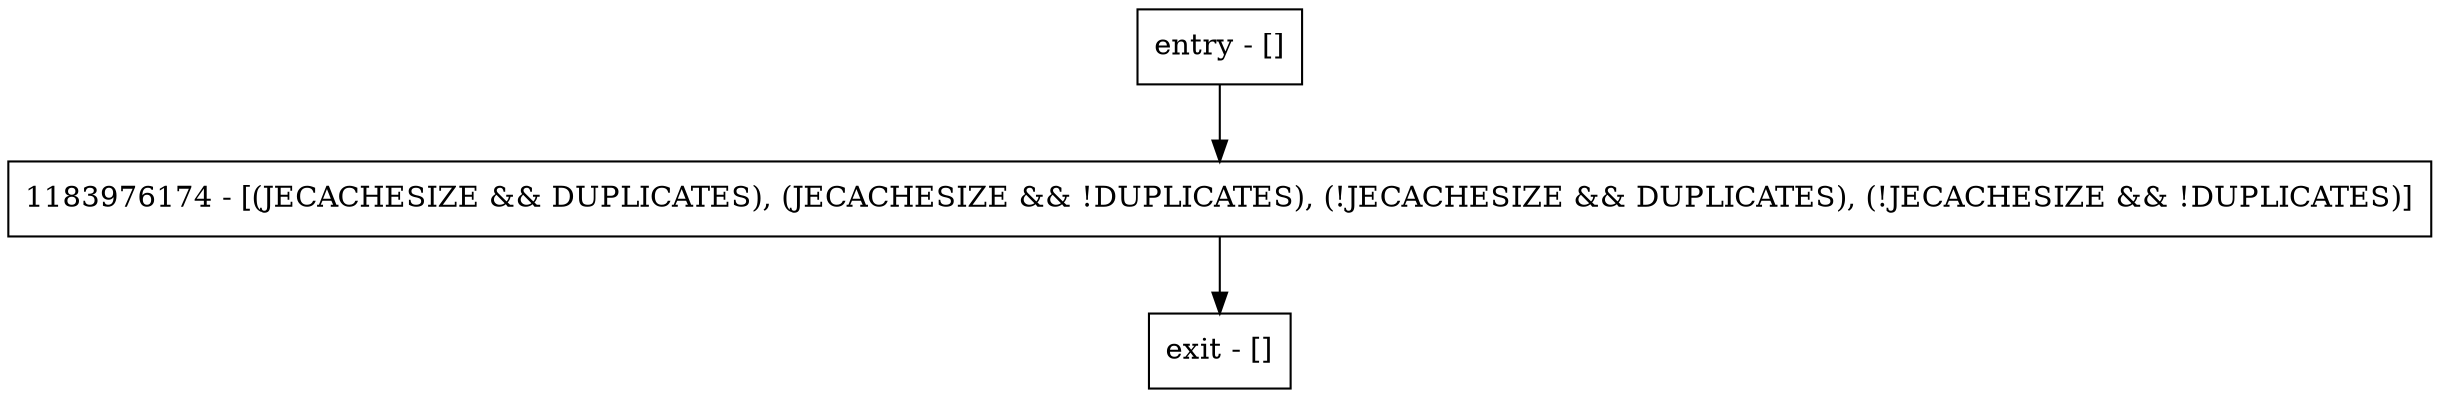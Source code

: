 digraph getEntrySize {
node [shape=record];
entry [label="entry - []"];
exit [label="exit - []"];
1183976174 [label="1183976174 - [(JECACHESIZE && DUPLICATES), (JECACHESIZE && !DUPLICATES), (!JECACHESIZE && DUPLICATES), (!JECACHESIZE && !DUPLICATES)]"];
entry;
exit;
entry -> 1183976174;
1183976174 -> exit;
}
